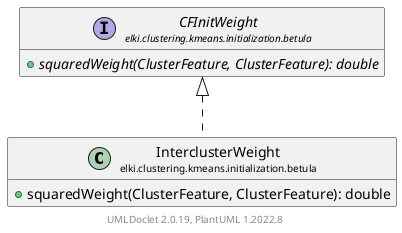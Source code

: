 @startuml
    remove .*\.(Instance|Par|Parameterizer|Factory)$
    set namespaceSeparator none
    hide empty fields
    hide empty methods

    class "<size:14>InterclusterWeight\n<size:10>elki.clustering.kmeans.initialization.betula" as elki.clustering.kmeans.initialization.betula.InterclusterWeight [[InterclusterWeight.html]] {
        +squaredWeight(ClusterFeature, ClusterFeature): double
    }

    interface "<size:14>CFInitWeight\n<size:10>elki.clustering.kmeans.initialization.betula" as elki.clustering.kmeans.initialization.betula.CFInitWeight [[CFInitWeight.html]] {
        {abstract} +squaredWeight(ClusterFeature, ClusterFeature): double
    }

    elki.clustering.kmeans.initialization.betula.CFInitWeight <|.. elki.clustering.kmeans.initialization.betula.InterclusterWeight

    center footer UMLDoclet 2.0.19, PlantUML 1.2022.8
@enduml

